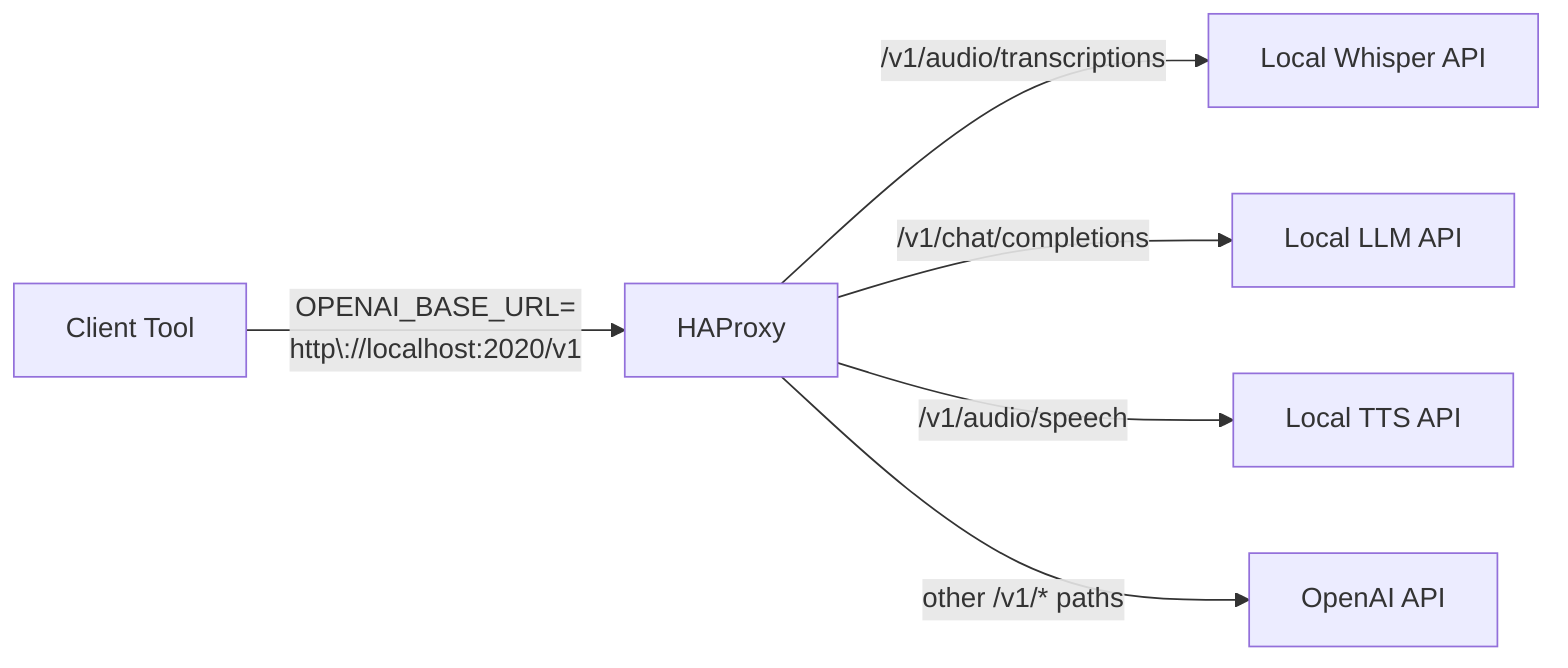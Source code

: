 graph LR
    A["Client Tool"] -->|"OPENAI_BASE_URL=<br/>http\://localhost:2020/v1"| B["HAProxy"]
    
    B -->|"/v1/audio/transcriptions"| C["Local Whisper API"]
    B -->|"/v1/chat/completions"| D["Local LLM API"]
    B -->|"/v1/audio/speech"| E["Local TTS API"]
    B -->|"other /v1/* paths"| F["OpenAI API"]